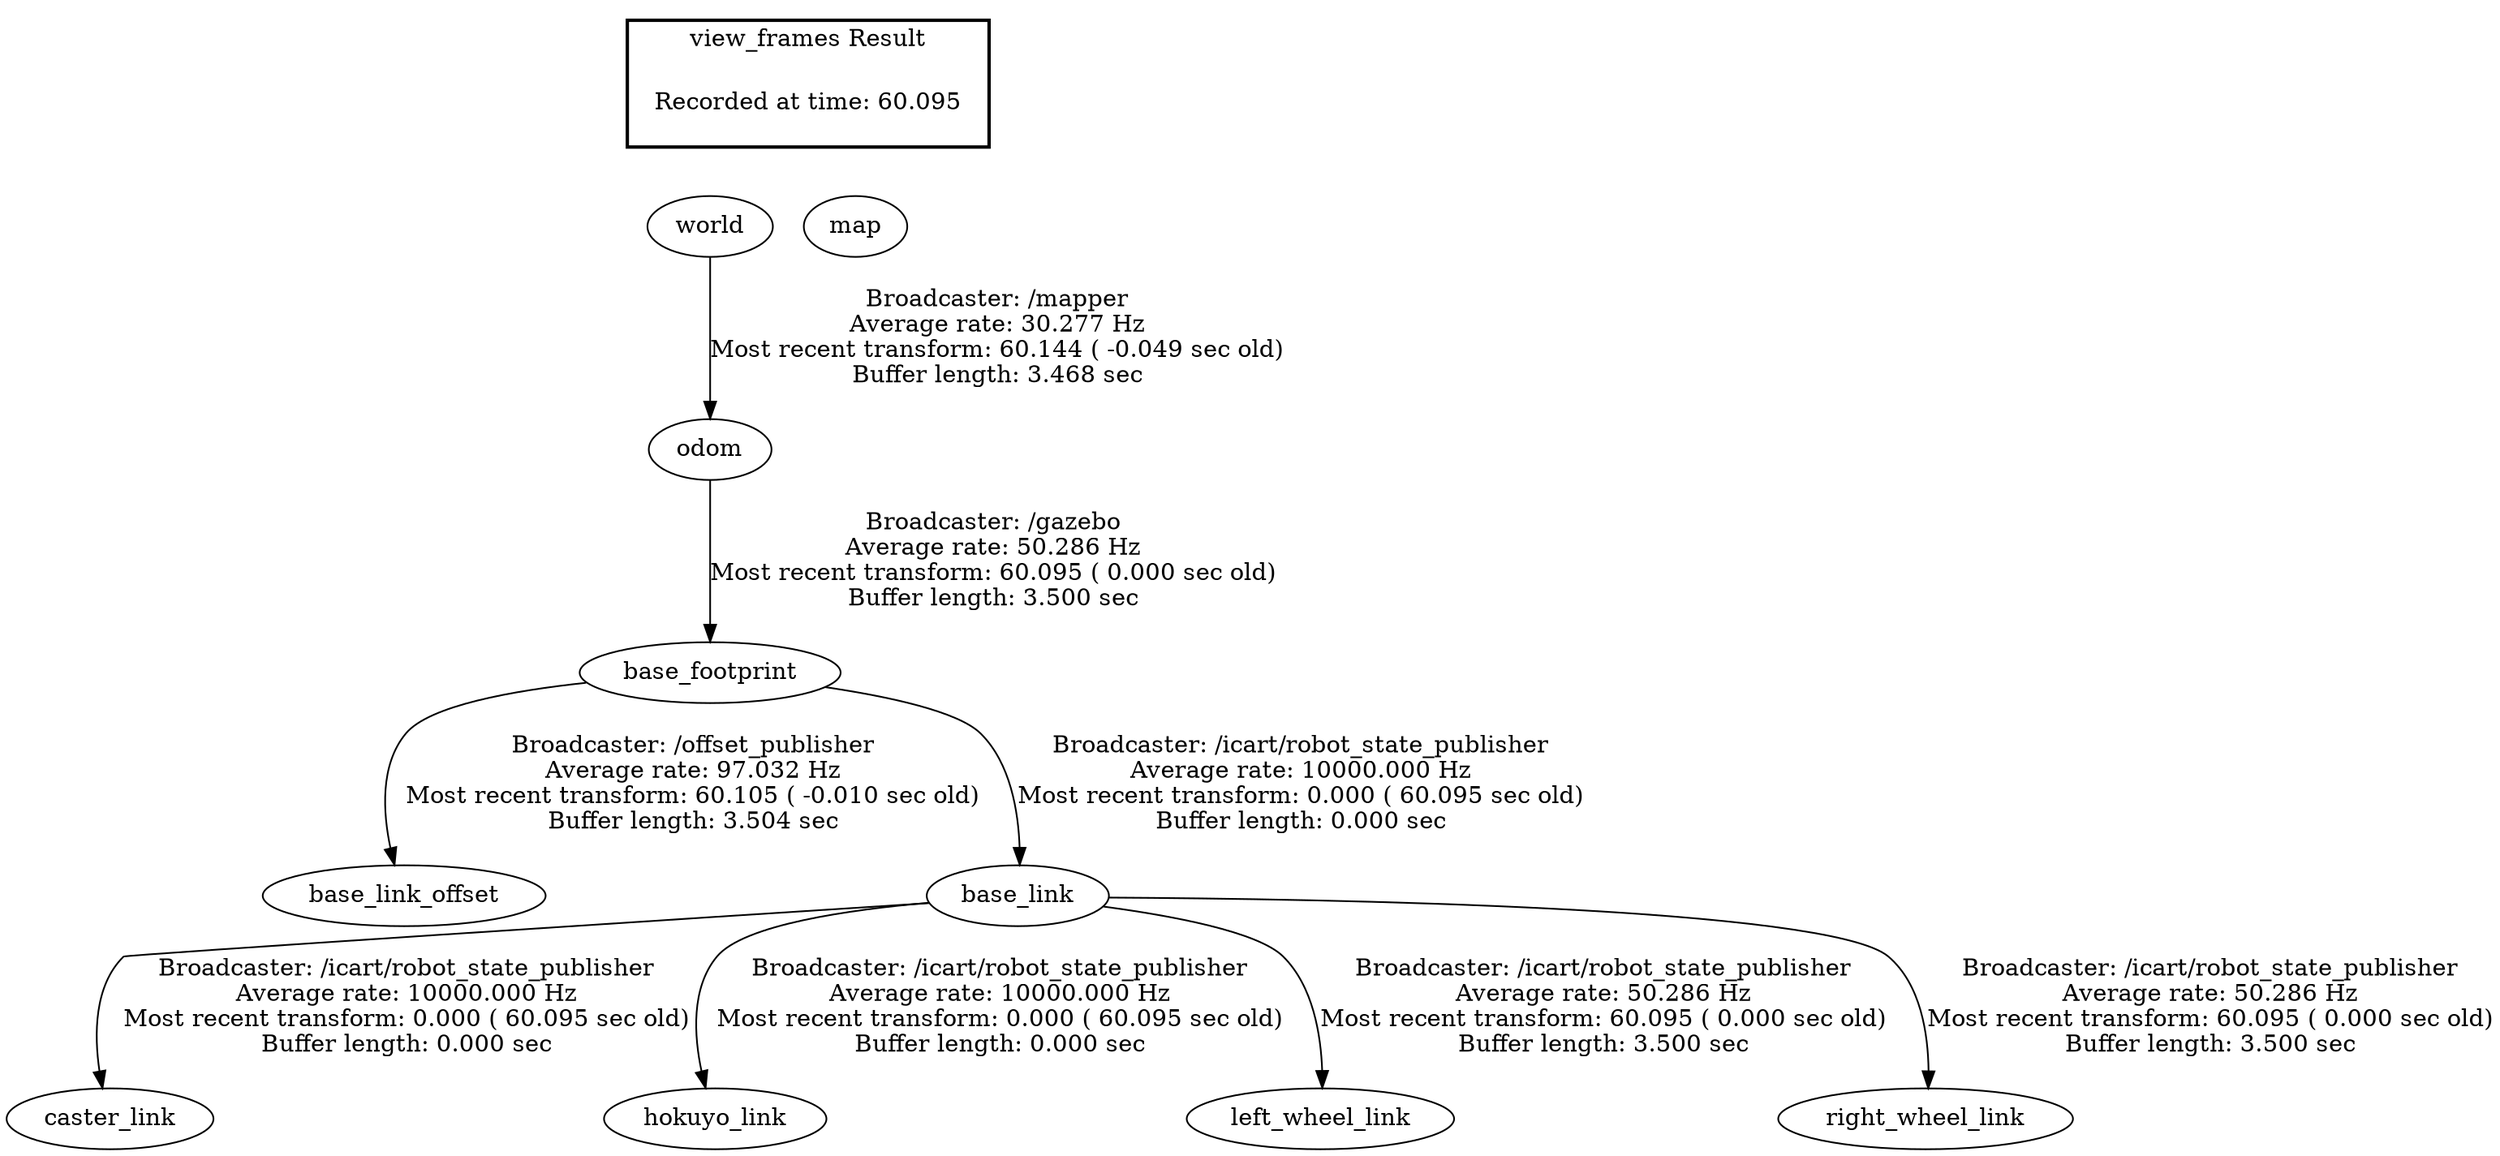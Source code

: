 digraph G {
"base_footprint" -> "base_link_offset"[label="Broadcaster: /offset_publisher\nAverage rate: 97.032 Hz\nMost recent transform: 60.105 ( -0.010 sec old)\nBuffer length: 3.504 sec\n"];
"odom" -> "base_footprint"[label="Broadcaster: /gazebo\nAverage rate: 50.286 Hz\nMost recent transform: 60.095 ( 0.000 sec old)\nBuffer length: 3.500 sec\n"];
"base_footprint" -> "base_link"[label="Broadcaster: /icart/robot_state_publisher\nAverage rate: 10000.000 Hz\nMost recent transform: 0.000 ( 60.095 sec old)\nBuffer length: 0.000 sec\n"];
"base_link" -> "caster_link"[label="Broadcaster: /icart/robot_state_publisher\nAverage rate: 10000.000 Hz\nMost recent transform: 0.000 ( 60.095 sec old)\nBuffer length: 0.000 sec\n"];
"base_link" -> "hokuyo_link"[label="Broadcaster: /icart/robot_state_publisher\nAverage rate: 10000.000 Hz\nMost recent transform: 0.000 ( 60.095 sec old)\nBuffer length: 0.000 sec\n"];
"world" -> "odom"[label="Broadcaster: /mapper\nAverage rate: 30.277 Hz\nMost recent transform: 60.144 ( -0.049 sec old)\nBuffer length: 3.468 sec\n"];
"base_link" -> "left_wheel_link"[label="Broadcaster: /icart/robot_state_publisher\nAverage rate: 50.286 Hz\nMost recent transform: 60.095 ( 0.000 sec old)\nBuffer length: 3.500 sec\n"];
"base_link" -> "right_wheel_link"[label="Broadcaster: /icart/robot_state_publisher\nAverage rate: 50.286 Hz\nMost recent transform: 60.095 ( 0.000 sec old)\nBuffer length: 3.500 sec\n"];
edge [style=invis];
 subgraph cluster_legend { style=bold; color=black; label ="view_frames Result";
"Recorded at time: 60.095"[ shape=plaintext ] ;
 }->"map";
edge [style=invis];
 subgraph cluster_legend { style=bold; color=black; label ="view_frames Result";
"Recorded at time: 60.095"[ shape=plaintext ] ;
 }->"world";
}